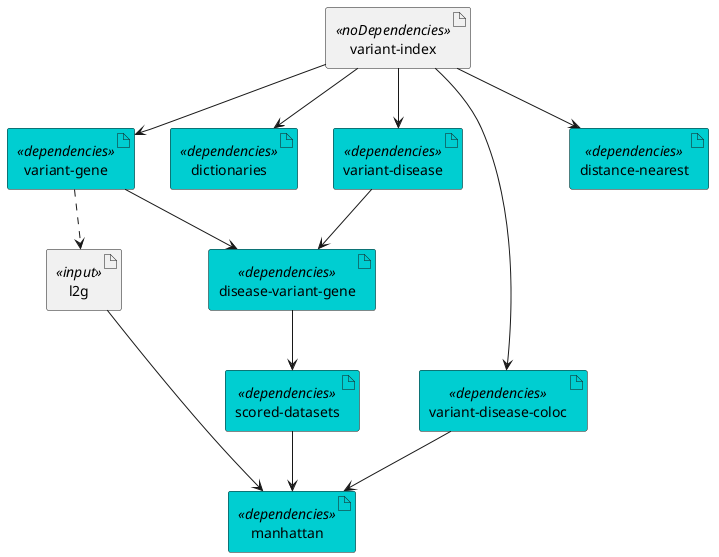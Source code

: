 @startuml
skinparam interface {
    backgroundColor<<input>> darkblue
    backgroundColor<<output>> cyan
}
skinparam artifact {
     backgroundColor<<noDependency>> orchid
     backgroundColor<<dependencies>> darkturquoise
 }
' steps
artifact vg as "variant-gene" <<dependencies>>
artifact vi as "variant-index" <<noDependencies>>
artifact dictionaries <<dependencies>>
artifact vd as "variant-disease" <<dependencies>>
artifact vdc as "variant-disease-coloc" <<dependencies>>
artifact dn as "distance-nearest" <<dependencies>>
artifact dvg as "disease-variant-gene" <<dependencies>>
artifact sd as "scored-datasets" <<dependencies>>
artifact manhattan <<dependencies>>
artifact l2g <<input>>

vi --> dictionaries
vi --> vd
vi --> vg
vi --> vdc
vi --> dn
vd --> dvg
vg --> dvg
dvg --> sd
l2g --> manhattan
sd --> manhattan
vdc --> manhattan
vg ..> l2g

@enduml